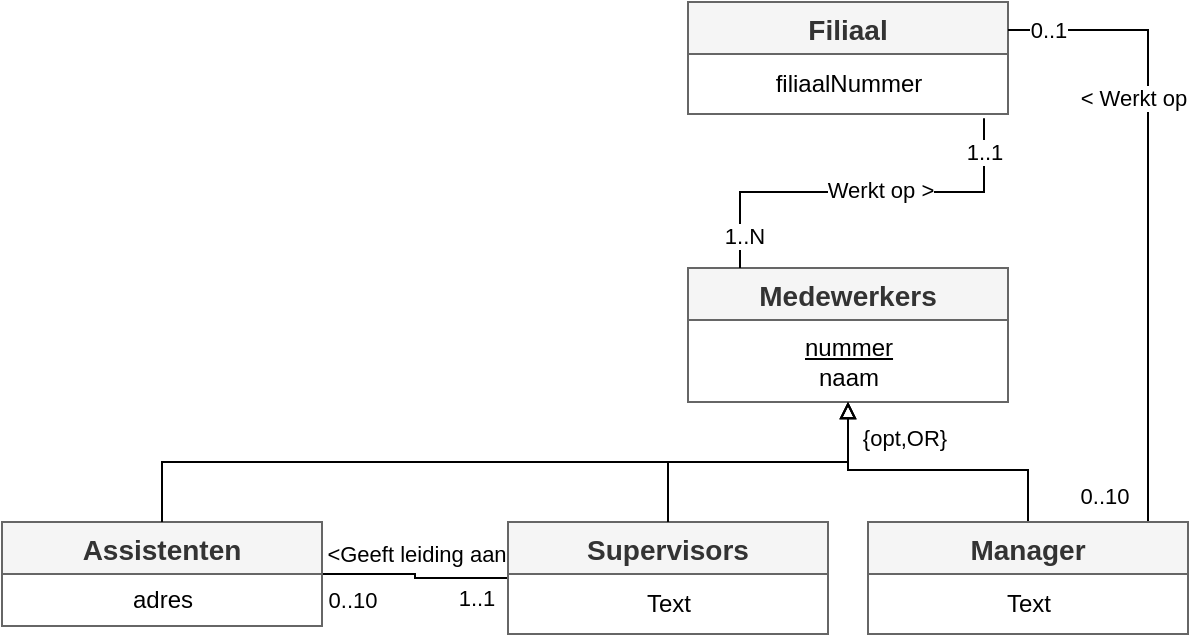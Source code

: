<mxfile version="22.0.2" type="device">
  <diagram name="Page-1" id="63cILI5qBlx2B0bQd368">
    <mxGraphModel dx="1235" dy="740" grid="0" gridSize="10" guides="1" tooltips="1" connect="1" arrows="1" fold="1" page="1" pageScale="1" pageWidth="827" pageHeight="1169" math="0" shadow="0">
      <root>
        <mxCell id="0" />
        <mxCell id="1" parent="0" />
        <mxCell id="1OtO6PyPI228HOagIe3G-38" value="Filiaal" style="swimlane;fontStyle=1;childLayout=stackLayout;horizontal=1;startSize=26;horizontalStack=0;resizeParent=1;resizeParentMax=0;resizeLast=0;collapsible=1;marginBottom=0;align=center;fontSize=14;strokeColor=#666666;fillColor=#f5f5f5;fontColor=#333333;" vertex="1" parent="1">
          <mxGeometry x="360" y="20" width="160" height="56" as="geometry" />
        </mxCell>
        <mxCell id="1OtO6PyPI228HOagIe3G-39" value="filiaalNummer" style="text;html=1;align=center;verticalAlign=middle;resizable=0;points=[];autosize=1;strokeColor=none;fillColor=none;" vertex="1" parent="1OtO6PyPI228HOagIe3G-38">
          <mxGeometry y="26" width="160" height="30" as="geometry" />
        </mxCell>
        <mxCell id="1OtO6PyPI228HOagIe3G-50" value="Medewerkers" style="swimlane;fontStyle=1;childLayout=stackLayout;horizontal=1;startSize=26;horizontalStack=0;resizeParent=1;resizeParentMax=0;resizeLast=0;collapsible=1;marginBottom=0;align=center;fontSize=14;strokeColor=#666666;fillColor=#f5f5f5;fontColor=#333333;" vertex="1" parent="1">
          <mxGeometry x="360" y="153" width="160" height="67" as="geometry" />
        </mxCell>
        <mxCell id="1OtO6PyPI228HOagIe3G-51" value="&lt;u&gt;nummer&lt;/u&gt;&lt;br&gt;naam&lt;br&gt;" style="text;html=1;align=center;verticalAlign=middle;resizable=0;points=[];autosize=1;strokeColor=none;fillColor=none;" vertex="1" parent="1OtO6PyPI228HOagIe3G-50">
          <mxGeometry y="26" width="160" height="41" as="geometry" />
        </mxCell>
        <mxCell id="1OtO6PyPI228HOagIe3G-83" style="edgeStyle=orthogonalEdgeStyle;rounded=0;orthogonalLoop=1;jettySize=auto;html=1;exitX=0;exitY=0.5;exitDx=0;exitDy=0;endArrow=none;endFill=0;" edge="1" parent="1" source="1OtO6PyPI228HOagIe3G-56" target="1OtO6PyPI228HOagIe3G-80">
          <mxGeometry relative="1" as="geometry" />
        </mxCell>
        <mxCell id="1OtO6PyPI228HOagIe3G-84" value="&amp;lt;Geeft leiding aan" style="edgeLabel;html=1;align=center;verticalAlign=middle;resizable=0;points=[];" vertex="1" connectable="0" parent="1OtO6PyPI228HOagIe3G-83">
          <mxGeometry x="0.261" relative="1" as="geometry">
            <mxPoint x="12" y="-10" as="offset" />
          </mxGeometry>
        </mxCell>
        <mxCell id="1OtO6PyPI228HOagIe3G-85" value="1..1" style="edgeLabel;html=1;align=center;verticalAlign=middle;resizable=0;points=[];" vertex="1" connectable="0" parent="1OtO6PyPI228HOagIe3G-83">
          <mxGeometry x="-0.65" y="1" relative="1" as="geometry">
            <mxPoint y="9" as="offset" />
          </mxGeometry>
        </mxCell>
        <mxCell id="1OtO6PyPI228HOagIe3G-87" value="0..10" style="edgeLabel;html=1;align=center;verticalAlign=middle;resizable=0;points=[];" vertex="1" connectable="0" parent="1OtO6PyPI228HOagIe3G-83">
          <mxGeometry x="0.691" y="4" relative="1" as="geometry">
            <mxPoint y="9" as="offset" />
          </mxGeometry>
        </mxCell>
        <mxCell id="1OtO6PyPI228HOagIe3G-56" value="Supervisors" style="swimlane;fontStyle=1;childLayout=stackLayout;horizontal=1;startSize=26;horizontalStack=0;resizeParent=1;resizeParentMax=0;resizeLast=0;collapsible=1;marginBottom=0;align=center;fontSize=14;strokeColor=#666666;fillColor=#f5f5f5;fontColor=#333333;" vertex="1" parent="1">
          <mxGeometry x="270" y="280" width="160" height="56" as="geometry" />
        </mxCell>
        <mxCell id="1OtO6PyPI228HOagIe3G-57" value="Text" style="text;html=1;align=center;verticalAlign=middle;resizable=0;points=[];autosize=1;strokeColor=none;fillColor=none;" vertex="1" parent="1OtO6PyPI228HOagIe3G-56">
          <mxGeometry y="26" width="160" height="30" as="geometry" />
        </mxCell>
        <mxCell id="1OtO6PyPI228HOagIe3G-62" style="edgeStyle=orthogonalEdgeStyle;rounded=0;orthogonalLoop=1;jettySize=auto;html=1;exitX=0.5;exitY=0;exitDx=0;exitDy=0;endArrow=block;endFill=0;" edge="1" parent="1" source="1OtO6PyPI228HOagIe3G-58" target="1OtO6PyPI228HOagIe3G-51">
          <mxGeometry relative="1" as="geometry">
            <mxPoint x="440.0" y="250" as="targetPoint" />
            <Array as="points">
              <mxPoint x="530" y="254" />
              <mxPoint x="440" y="254" />
            </Array>
          </mxGeometry>
        </mxCell>
        <mxCell id="1OtO6PyPI228HOagIe3G-67" value="{opt,OR}" style="edgeLabel;html=1;align=center;verticalAlign=middle;resizable=0;points=[];" vertex="1" connectable="0" parent="1OtO6PyPI228HOagIe3G-62">
          <mxGeometry x="0.422" y="2" relative="1" as="geometry">
            <mxPoint x="18" y="-18" as="offset" />
          </mxGeometry>
        </mxCell>
        <mxCell id="1OtO6PyPI228HOagIe3G-88" style="edgeStyle=orthogonalEdgeStyle;rounded=0;orthogonalLoop=1;jettySize=auto;html=1;entryX=1;entryY=0.25;entryDx=0;entryDy=0;endArrow=none;endFill=0;" edge="1" parent="1" source="1OtO6PyPI228HOagIe3G-58" target="1OtO6PyPI228HOagIe3G-38">
          <mxGeometry relative="1" as="geometry">
            <Array as="points">
              <mxPoint x="590" y="34" />
            </Array>
          </mxGeometry>
        </mxCell>
        <mxCell id="1OtO6PyPI228HOagIe3G-89" value="&amp;lt; Werkt op&amp;nbsp;" style="edgeLabel;html=1;align=center;verticalAlign=middle;resizable=0;points=[];" vertex="1" connectable="0" parent="1OtO6PyPI228HOagIe3G-88">
          <mxGeometry x="0.593" y="-2" relative="1" as="geometry">
            <mxPoint x="-1" y="36" as="offset" />
          </mxGeometry>
        </mxCell>
        <mxCell id="1OtO6PyPI228HOagIe3G-90" value="0..1" style="edgeLabel;html=1;align=center;verticalAlign=middle;resizable=0;points=[];" vertex="1" connectable="0" parent="1OtO6PyPI228HOagIe3G-88">
          <mxGeometry x="0.876" relative="1" as="geometry">
            <mxPoint as="offset" />
          </mxGeometry>
        </mxCell>
        <mxCell id="1OtO6PyPI228HOagIe3G-91" value="0..10" style="edgeLabel;html=1;align=center;verticalAlign=middle;resizable=0;points=[];" vertex="1" connectable="0" parent="1OtO6PyPI228HOagIe3G-88">
          <mxGeometry x="-0.871" y="-2" relative="1" as="geometry">
            <mxPoint x="-24" y="7" as="offset" />
          </mxGeometry>
        </mxCell>
        <mxCell id="1OtO6PyPI228HOagIe3G-58" value="Manager" style="swimlane;fontStyle=1;childLayout=stackLayout;horizontal=1;startSize=26;horizontalStack=0;resizeParent=1;resizeParentMax=0;resizeLast=0;collapsible=1;marginBottom=0;align=center;fontSize=14;strokeColor=#666666;fillColor=#f5f5f5;fontColor=#333333;" vertex="1" parent="1">
          <mxGeometry x="450" y="280" width="160" height="56" as="geometry" />
        </mxCell>
        <mxCell id="1OtO6PyPI228HOagIe3G-59" value="Text" style="text;html=1;align=center;verticalAlign=middle;resizable=0;points=[];autosize=1;strokeColor=none;fillColor=none;" vertex="1" parent="1OtO6PyPI228HOagIe3G-58">
          <mxGeometry y="26" width="160" height="30" as="geometry" />
        </mxCell>
        <mxCell id="1OtO6PyPI228HOagIe3G-60" style="edgeStyle=orthogonalEdgeStyle;rounded=0;orthogonalLoop=1;jettySize=auto;html=1;exitX=0.5;exitY=0;exitDx=0;exitDy=0;endArrow=block;endFill=0;" edge="1" parent="1" source="1OtO6PyPI228HOagIe3G-56" target="1OtO6PyPI228HOagIe3G-51">
          <mxGeometry relative="1" as="geometry" />
        </mxCell>
        <mxCell id="1OtO6PyPI228HOagIe3G-63" style="edgeStyle=orthogonalEdgeStyle;rounded=0;orthogonalLoop=1;jettySize=auto;html=1;entryX=0.925;entryY=1.071;entryDx=0;entryDy=0;entryPerimeter=0;endArrow=none;endFill=0;" edge="1" parent="1" source="1OtO6PyPI228HOagIe3G-50" target="1OtO6PyPI228HOagIe3G-39">
          <mxGeometry relative="1" as="geometry">
            <mxPoint x="386" y="154" as="sourcePoint" />
            <Array as="points">
              <mxPoint x="386" y="115" />
              <mxPoint x="508" y="115" />
            </Array>
          </mxGeometry>
        </mxCell>
        <mxCell id="1OtO6PyPI228HOagIe3G-64" value="Werkt op &amp;gt;" style="edgeLabel;html=1;align=center;verticalAlign=middle;resizable=0;points=[];" vertex="1" connectable="0" parent="1OtO6PyPI228HOagIe3G-63">
          <mxGeometry x="0.097" y="1" relative="1" as="geometry">
            <mxPoint as="offset" />
          </mxGeometry>
        </mxCell>
        <mxCell id="1OtO6PyPI228HOagIe3G-65" value="1..N" style="edgeLabel;html=1;align=center;verticalAlign=middle;resizable=0;points=[];" vertex="1" connectable="0" parent="1OtO6PyPI228HOagIe3G-63">
          <mxGeometry x="-0.836" y="-2" relative="1" as="geometry">
            <mxPoint as="offset" />
          </mxGeometry>
        </mxCell>
        <mxCell id="1OtO6PyPI228HOagIe3G-66" value="1..1" style="edgeLabel;html=1;align=center;verticalAlign=middle;resizable=0;points=[];" vertex="1" connectable="0" parent="1OtO6PyPI228HOagIe3G-63">
          <mxGeometry x="0.833" relative="1" as="geometry">
            <mxPoint as="offset" />
          </mxGeometry>
        </mxCell>
        <mxCell id="1OtO6PyPI228HOagIe3G-80" value="Assistenten" style="swimlane;fontStyle=1;childLayout=stackLayout;horizontal=1;startSize=26;horizontalStack=0;resizeParent=1;resizeParentMax=0;resizeLast=0;collapsible=1;marginBottom=0;align=center;fontSize=14;strokeColor=#666666;fillColor=#f5f5f5;fontColor=#333333;" vertex="1" parent="1">
          <mxGeometry x="17" y="280" width="160" height="52" as="geometry" />
        </mxCell>
        <mxCell id="1OtO6PyPI228HOagIe3G-92" value="adres" style="text;html=1;align=center;verticalAlign=middle;resizable=0;points=[];autosize=1;strokeColor=none;fillColor=none;" vertex="1" parent="1OtO6PyPI228HOagIe3G-80">
          <mxGeometry y="26" width="160" height="26" as="geometry" />
        </mxCell>
        <mxCell id="1OtO6PyPI228HOagIe3G-82" style="edgeStyle=orthogonalEdgeStyle;rounded=0;orthogonalLoop=1;jettySize=auto;html=1;exitX=0.5;exitY=0;exitDx=0;exitDy=0;endArrow=block;endFill=0;" edge="1" parent="1" source="1OtO6PyPI228HOagIe3G-80" target="1OtO6PyPI228HOagIe3G-51">
          <mxGeometry relative="1" as="geometry" />
        </mxCell>
      </root>
    </mxGraphModel>
  </diagram>
</mxfile>
